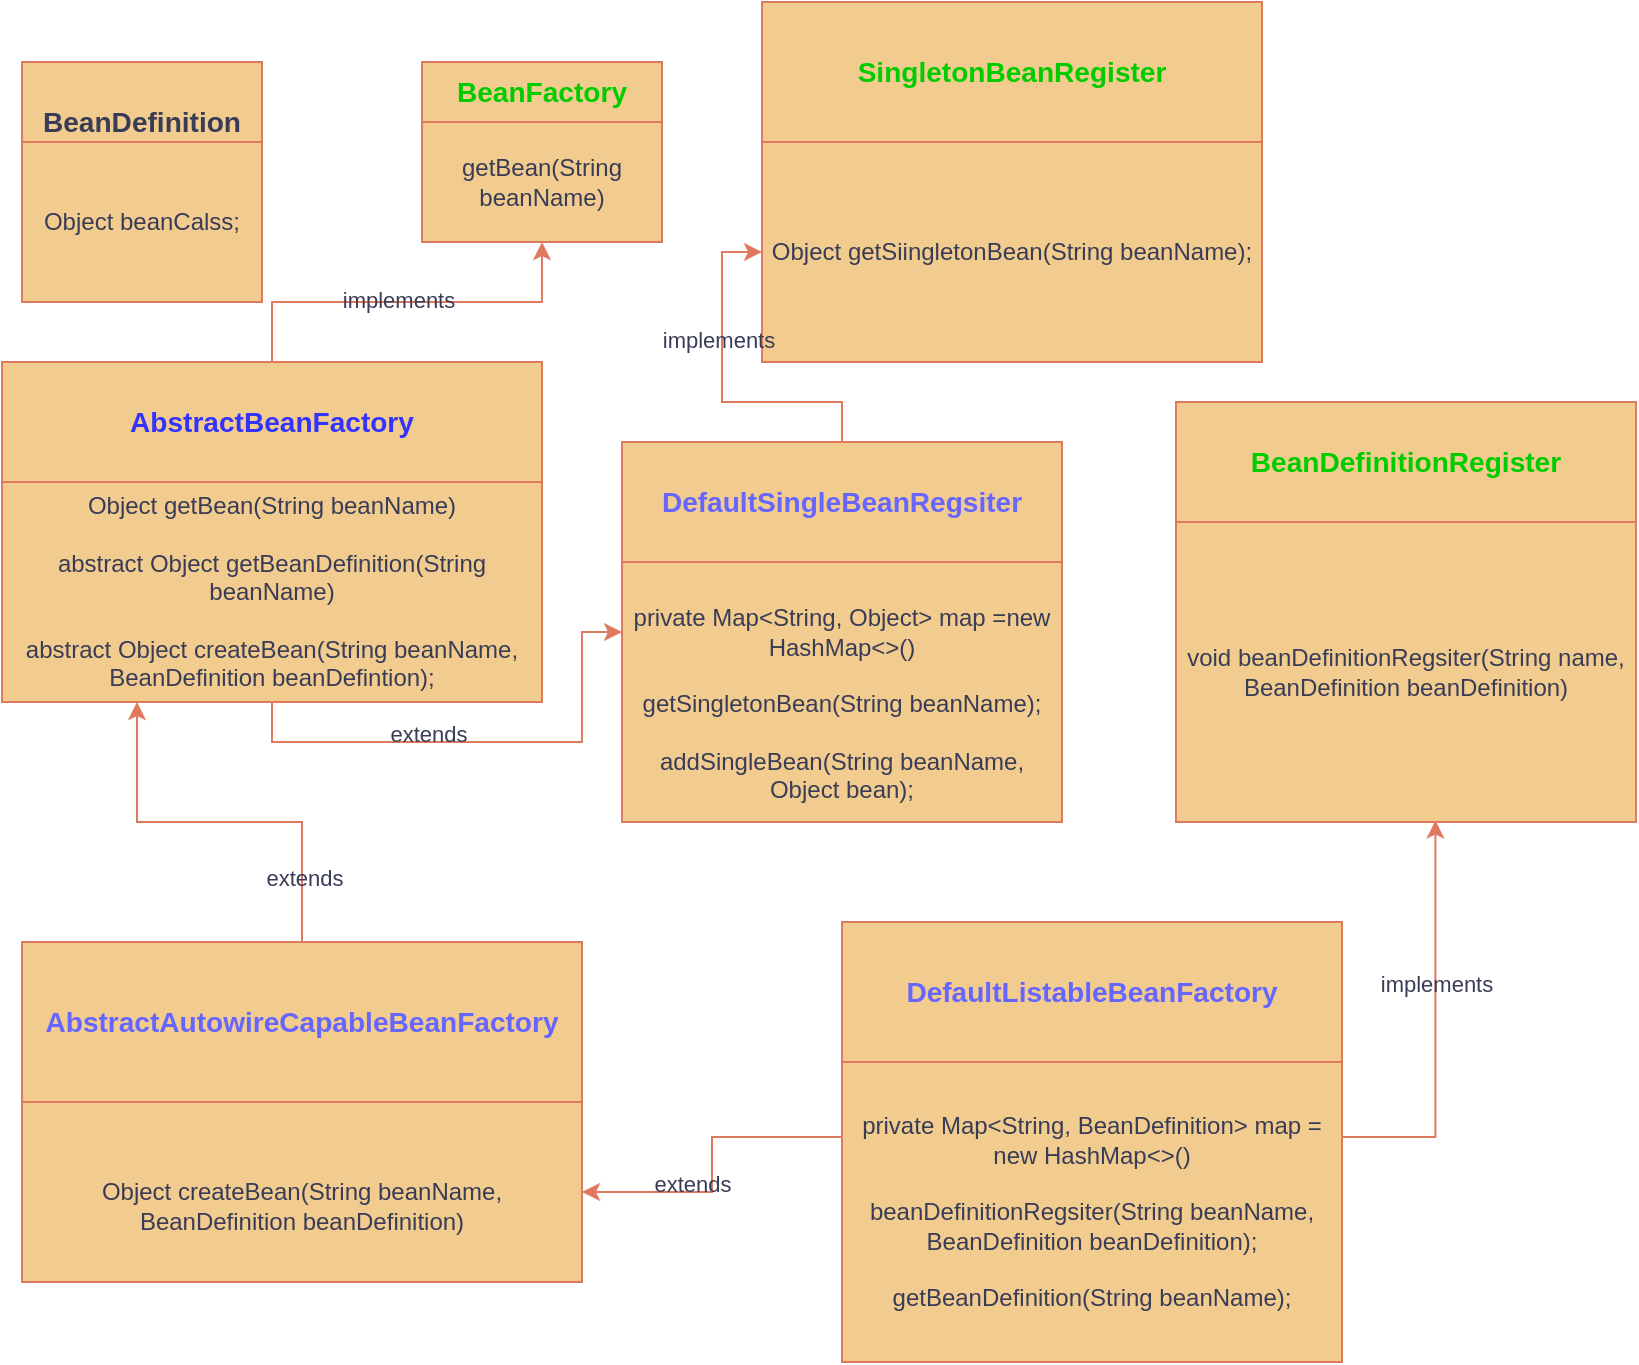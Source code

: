 <mxfile version="21.7.2" type="github">
  <diagram id="C5RBs43oDa-KdzZeNtuy" name="Page-1">
    <mxGraphModel dx="1050" dy="542" grid="1" gridSize="10" guides="1" tooltips="1" connect="1" arrows="1" fold="1" page="1" pageScale="1" pageWidth="827" pageHeight="1169" math="0" shadow="0">
      <root>
        <mxCell id="WIyWlLk6GJQsqaUBKTNV-0" />
        <mxCell id="WIyWlLk6GJQsqaUBKTNV-1" parent="WIyWlLk6GJQsqaUBKTNV-0" />
        <mxCell id="xt79i7j6001MH6tI2dmM-3" value="&lt;h3&gt;BeanDefinition&lt;/h3&gt;" style="rounded=0;whiteSpace=wrap;html=1;labelBackgroundColor=none;fillColor=#F2CC8F;strokeColor=#E07A5F;fontColor=#393C56;" vertex="1" parent="WIyWlLk6GJQsqaUBKTNV-1">
          <mxGeometry x="20" y="90" width="120" height="60" as="geometry" />
        </mxCell>
        <mxCell id="xt79i7j6001MH6tI2dmM-6" value="Object beanCalss;" style="rounded=0;whiteSpace=wrap;html=1;labelBackgroundColor=none;fillColor=#F2CC8F;strokeColor=#E07A5F;fontColor=#393C56;" vertex="1" parent="WIyWlLk6GJQsqaUBKTNV-1">
          <mxGeometry x="20" y="130" width="120" height="80" as="geometry" />
        </mxCell>
        <mxCell id="xt79i7j6001MH6tI2dmM-7" value="&lt;h3&gt;&lt;font color=&quot;#00cc00&quot;&gt;BeanFactory&lt;/font&gt;&lt;/h3&gt;" style="rounded=0;whiteSpace=wrap;html=1;fontColor=#393C56;labelBackgroundColor=none;fillColor=#F2CC8F;strokeColor=#E07A5F;" vertex="1" parent="WIyWlLk6GJQsqaUBKTNV-1">
          <mxGeometry x="220" y="90" width="120" height="30" as="geometry" />
        </mxCell>
        <mxCell id="xt79i7j6001MH6tI2dmM-8" value="getBean(String beanName)" style="rounded=0;whiteSpace=wrap;html=1;labelBackgroundColor=none;fillColor=#F2CC8F;strokeColor=#E07A5F;fontColor=#393C56;" vertex="1" parent="WIyWlLk6GJQsqaUBKTNV-1">
          <mxGeometry x="220" y="120" width="120" height="60" as="geometry" />
        </mxCell>
        <mxCell id="xt79i7j6001MH6tI2dmM-10" value="" style="whiteSpace=wrap;html=1;aspect=fixed;labelBackgroundColor=none;fillColor=#F2CC8F;strokeColor=#E07A5F;fontColor=#393C56;" vertex="1" parent="WIyWlLk6GJQsqaUBKTNV-1">
          <mxGeometry x="390" y="60" width="160" height="160" as="geometry" />
        </mxCell>
        <mxCell id="xt79i7j6001MH6tI2dmM-11" value="&lt;h3&gt;&lt;font color=&quot;#00cc00&quot;&gt;SingletonBeanRegister&lt;/font&gt;&lt;/h3&gt;" style="rounded=0;whiteSpace=wrap;html=1;fontColor=#393C56;labelBackgroundColor=none;fillColor=#F2CC8F;strokeColor=#E07A5F;" vertex="1" parent="WIyWlLk6GJQsqaUBKTNV-1">
          <mxGeometry x="390" y="60" width="250" height="70" as="geometry" />
        </mxCell>
        <mxCell id="xt79i7j6001MH6tI2dmM-13" value="Object getSiingletonBean(String beanName);&lt;br&gt;" style="rounded=0;whiteSpace=wrap;html=1;labelBackgroundColor=none;fillColor=#F2CC8F;strokeColor=#E07A5F;fontColor=#393C56;" vertex="1" parent="WIyWlLk6GJQsqaUBKTNV-1">
          <mxGeometry x="390" y="130" width="250" height="110" as="geometry" />
        </mxCell>
        <mxCell id="xt79i7j6001MH6tI2dmM-14" value="" style="whiteSpace=wrap;html=1;aspect=fixed;labelBackgroundColor=none;fillColor=#F2CC8F;strokeColor=#E07A5F;fontColor=#393C56;" vertex="1" parent="WIyWlLk6GJQsqaUBKTNV-1">
          <mxGeometry x="597" y="260" width="150" height="150" as="geometry" />
        </mxCell>
        <mxCell id="xt79i7j6001MH6tI2dmM-15" value="&lt;h3&gt;&lt;font color=&quot;#00cc00&quot;&gt;BeanDefinitionRegister&lt;/font&gt;&lt;/h3&gt;" style="rounded=0;whiteSpace=wrap;html=1;fontColor=#393C56;labelBackgroundColor=none;fillColor=#F2CC8F;strokeColor=#E07A5F;" vertex="1" parent="WIyWlLk6GJQsqaUBKTNV-1">
          <mxGeometry x="597" y="260" width="230" height="60" as="geometry" />
        </mxCell>
        <mxCell id="xt79i7j6001MH6tI2dmM-16" value="" style="whiteSpace=wrap;html=1;aspect=fixed;labelBackgroundColor=none;fillColor=#F2CC8F;strokeColor=#E07A5F;fontColor=#393C56;" vertex="1" parent="WIyWlLk6GJQsqaUBKTNV-1">
          <mxGeometry x="597" y="320" width="150" height="150" as="geometry" />
        </mxCell>
        <mxCell id="xt79i7j6001MH6tI2dmM-17" value="void beanDefinitionRegsiter(String name, BeanDefinition beanDefinition)" style="rounded=0;whiteSpace=wrap;html=1;labelBackgroundColor=none;fillColor=#F2CC8F;strokeColor=#E07A5F;fontColor=#393C56;" vertex="1" parent="WIyWlLk6GJQsqaUBKTNV-1">
          <mxGeometry x="597" y="320" width="230" height="150" as="geometry" />
        </mxCell>
        <mxCell id="xt79i7j6001MH6tI2dmM-23" value="" style="whiteSpace=wrap;html=1;aspect=fixed;labelBackgroundColor=none;fillColor=#F2CC8F;strokeColor=#E07A5F;fontColor=#393C56;" vertex="1" parent="WIyWlLk6GJQsqaUBKTNV-1">
          <mxGeometry x="10" y="240" width="170" height="170" as="geometry" />
        </mxCell>
        <mxCell id="xt79i7j6001MH6tI2dmM-26" value="" style="edgeStyle=orthogonalEdgeStyle;rounded=0;orthogonalLoop=1;jettySize=auto;html=1;labelBackgroundColor=none;strokeColor=#E07A5F;fontColor=default;" edge="1" parent="WIyWlLk6GJQsqaUBKTNV-1" source="xt79i7j6001MH6tI2dmM-24" target="xt79i7j6001MH6tI2dmM-25">
          <mxGeometry relative="1" as="geometry" />
        </mxCell>
        <mxCell id="xt79i7j6001MH6tI2dmM-40" style="edgeStyle=orthogonalEdgeStyle;rounded=0;orthogonalLoop=1;jettySize=auto;html=1;exitX=0.5;exitY=0;exitDx=0;exitDy=0;entryX=0.5;entryY=1;entryDx=0;entryDy=0;labelBackgroundColor=none;strokeColor=#E07A5F;fontColor=default;" edge="1" parent="WIyWlLk6GJQsqaUBKTNV-1" source="xt79i7j6001MH6tI2dmM-24" target="xt79i7j6001MH6tI2dmM-8">
          <mxGeometry relative="1" as="geometry" />
        </mxCell>
        <mxCell id="xt79i7j6001MH6tI2dmM-41" value="implements" style="edgeLabel;html=1;align=center;verticalAlign=middle;resizable=0;points=[];labelBackgroundColor=none;fontColor=#393C56;" vertex="1" connectable="0" parent="xt79i7j6001MH6tI2dmM-40">
          <mxGeometry x="-0.048" y="1" relative="1" as="geometry">
            <mxPoint as="offset" />
          </mxGeometry>
        </mxCell>
        <mxCell id="xt79i7j6001MH6tI2dmM-24" value="&lt;h3&gt;&lt;font color=&quot;#3333ff&quot;&gt;AbstractBeanFactory&lt;/font&gt;&lt;/h3&gt;" style="rounded=0;whiteSpace=wrap;html=1;labelBackgroundColor=none;fillColor=#F2CC8F;strokeColor=#E07A5F;fontColor=#393C56;" vertex="1" parent="WIyWlLk6GJQsqaUBKTNV-1">
          <mxGeometry x="10" y="240" width="270" height="60" as="geometry" />
        </mxCell>
        <mxCell id="xt79i7j6001MH6tI2dmM-43" style="edgeStyle=orthogonalEdgeStyle;rounded=0;orthogonalLoop=1;jettySize=auto;html=1;exitX=0.5;exitY=1;exitDx=0;exitDy=0;labelBackgroundColor=none;strokeColor=#E07A5F;fontColor=default;" edge="1" parent="WIyWlLk6GJQsqaUBKTNV-1" source="xt79i7j6001MH6tI2dmM-25" target="xt79i7j6001MH6tI2dmM-35">
          <mxGeometry relative="1" as="geometry" />
        </mxCell>
        <mxCell id="xt79i7j6001MH6tI2dmM-44" value="extends" style="edgeLabel;html=1;align=center;verticalAlign=middle;resizable=0;points=[];labelBackgroundColor=none;fontColor=#393C56;" vertex="1" connectable="0" parent="xt79i7j6001MH6tI2dmM-43">
          <mxGeometry x="-0.218" y="4" relative="1" as="geometry">
            <mxPoint as="offset" />
          </mxGeometry>
        </mxCell>
        <mxCell id="xt79i7j6001MH6tI2dmM-25" value="Object getBean(String beanName)&lt;br&gt;&lt;br style=&quot;border-color: var(--border-color);&quot;&gt;abstract Object getBeanDefinition(String beanName)&lt;br&gt;&lt;br&gt;abstract Object createBean(String beanName, BeanDefinition beanDefintion);" style="rounded=0;whiteSpace=wrap;html=1;labelBackgroundColor=none;fillColor=#F2CC8F;strokeColor=#E07A5F;fontColor=#393C56;" vertex="1" parent="WIyWlLk6GJQsqaUBKTNV-1">
          <mxGeometry x="10" y="300" width="270" height="110" as="geometry" />
        </mxCell>
        <mxCell id="xt79i7j6001MH6tI2dmM-27" value="" style="rounded=0;whiteSpace=wrap;html=1;labelBackgroundColor=none;fillColor=#F2CC8F;strokeColor=#E07A5F;fontColor=#393C56;" vertex="1" parent="WIyWlLk6GJQsqaUBKTNV-1">
          <mxGeometry x="20" y="530" width="280" height="170" as="geometry" />
        </mxCell>
        <mxCell id="xt79i7j6001MH6tI2dmM-49" style="edgeStyle=orthogonalEdgeStyle;rounded=0;orthogonalLoop=1;jettySize=auto;html=1;exitX=0.5;exitY=0;exitDx=0;exitDy=0;entryX=0.25;entryY=1;entryDx=0;entryDy=0;labelBackgroundColor=none;strokeColor=#E07A5F;fontColor=default;" edge="1" parent="WIyWlLk6GJQsqaUBKTNV-1" source="xt79i7j6001MH6tI2dmM-28" target="xt79i7j6001MH6tI2dmM-25">
          <mxGeometry relative="1" as="geometry" />
        </mxCell>
        <mxCell id="xt79i7j6001MH6tI2dmM-50" value="extends" style="edgeLabel;html=1;align=center;verticalAlign=middle;resizable=0;points=[];labelBackgroundColor=none;fontColor=#393C56;" vertex="1" connectable="0" parent="xt79i7j6001MH6tI2dmM-49">
          <mxGeometry x="-0.684" y="-1" relative="1" as="geometry">
            <mxPoint as="offset" />
          </mxGeometry>
        </mxCell>
        <mxCell id="xt79i7j6001MH6tI2dmM-28" value="&lt;h3&gt;&lt;font color=&quot;#6666ff&quot;&gt;AbstractAutowireCapableBeanFactory&lt;/font&gt;&lt;/h3&gt;" style="rounded=0;whiteSpace=wrap;html=1;labelBackgroundColor=none;fillColor=#F2CC8F;strokeColor=#E07A5F;fontColor=#393C56;" vertex="1" parent="WIyWlLk6GJQsqaUBKTNV-1">
          <mxGeometry x="20" y="530" width="280" height="80" as="geometry" />
        </mxCell>
        <mxCell id="xt79i7j6001MH6tI2dmM-29" value="&lt;br style=&quot;border-color: var(--border-color);&quot;&gt;Object createBean(String beanName, BeanDefinition beanDefinition)" style="rounded=0;whiteSpace=wrap;html=1;labelBackgroundColor=none;fillColor=#F2CC8F;strokeColor=#E07A5F;fontColor=#393C56;" vertex="1" parent="WIyWlLk6GJQsqaUBKTNV-1">
          <mxGeometry x="20" y="610" width="280" height="90" as="geometry" />
        </mxCell>
        <mxCell id="xt79i7j6001MH6tI2dmM-30" value="" style="rounded=0;whiteSpace=wrap;html=1;labelBackgroundColor=none;fillColor=#F2CC8F;strokeColor=#E07A5F;fontColor=#393C56;" vertex="1" parent="WIyWlLk6GJQsqaUBKTNV-1">
          <mxGeometry x="430" y="520" width="250" height="170" as="geometry" />
        </mxCell>
        <mxCell id="xt79i7j6001MH6tI2dmM-31" value="&lt;h3&gt;&lt;font color=&quot;#6666ff&quot;&gt;DefaultListableBeanFactory&lt;/font&gt;&lt;/h3&gt;" style="rounded=0;whiteSpace=wrap;html=1;labelBackgroundColor=none;fillColor=#F2CC8F;strokeColor=#E07A5F;fontColor=#393C56;" vertex="1" parent="WIyWlLk6GJQsqaUBKTNV-1">
          <mxGeometry x="430" y="520" width="250" height="70" as="geometry" />
        </mxCell>
        <mxCell id="xt79i7j6001MH6tI2dmM-51" style="edgeStyle=orthogonalEdgeStyle;rounded=0;orthogonalLoop=1;jettySize=auto;html=1;exitX=0;exitY=0.25;exitDx=0;exitDy=0;entryX=1;entryY=0.5;entryDx=0;entryDy=0;labelBackgroundColor=none;strokeColor=#E07A5F;fontColor=default;" edge="1" parent="WIyWlLk6GJQsqaUBKTNV-1" source="xt79i7j6001MH6tI2dmM-32" target="xt79i7j6001MH6tI2dmM-29">
          <mxGeometry relative="1" as="geometry" />
        </mxCell>
        <mxCell id="xt79i7j6001MH6tI2dmM-52" value="extends" style="edgeLabel;html=1;align=center;verticalAlign=middle;resizable=0;points=[];labelBackgroundColor=none;fontColor=#393C56;" vertex="1" connectable="0" parent="xt79i7j6001MH6tI2dmM-51">
          <mxGeometry x="0.304" y="-4" relative="1" as="geometry">
            <mxPoint as="offset" />
          </mxGeometry>
        </mxCell>
        <mxCell id="xt79i7j6001MH6tI2dmM-53" style="edgeStyle=orthogonalEdgeStyle;rounded=0;orthogonalLoop=1;jettySize=auto;html=1;exitX=1;exitY=0.25;exitDx=0;exitDy=0;entryX=0.564;entryY=0.995;entryDx=0;entryDy=0;entryPerimeter=0;labelBackgroundColor=none;strokeColor=#E07A5F;fontColor=default;" edge="1" parent="WIyWlLk6GJQsqaUBKTNV-1" source="xt79i7j6001MH6tI2dmM-32" target="xt79i7j6001MH6tI2dmM-17">
          <mxGeometry relative="1" as="geometry" />
        </mxCell>
        <mxCell id="xt79i7j6001MH6tI2dmM-54" value="implements" style="edgeLabel;html=1;align=center;verticalAlign=middle;resizable=0;points=[];labelBackgroundColor=none;fontColor=#393C56;" vertex="1" connectable="0" parent="xt79i7j6001MH6tI2dmM-53">
          <mxGeometry x="0.202" relative="1" as="geometry">
            <mxPoint as="offset" />
          </mxGeometry>
        </mxCell>
        <mxCell id="xt79i7j6001MH6tI2dmM-32" value="private Map&amp;lt;String, BeanDefinition&amp;gt; map = new HashMap&amp;lt;&amp;gt;()&lt;br&gt;&lt;br&gt;beanDefinitionRegsiter(String beanName, BeanDefinition beanDefinition);&lt;br&gt;&lt;br&gt;getBeanDefinition(String beanName);" style="rounded=0;whiteSpace=wrap;html=1;labelBackgroundColor=none;fillColor=#F2CC8F;strokeColor=#E07A5F;fontColor=#393C56;" vertex="1" parent="WIyWlLk6GJQsqaUBKTNV-1">
          <mxGeometry x="430" y="590" width="250" height="150" as="geometry" />
        </mxCell>
        <mxCell id="xt79i7j6001MH6tI2dmM-35" value="&lt;br&gt;&lt;br&gt;&lt;br&gt;&lt;br&gt;&lt;br&gt;private Map&amp;lt;String, Object&amp;gt; map =new HashMap&amp;lt;&amp;gt;()&lt;br&gt;&lt;br&gt;getSingletonBean(String beanName);&lt;br&gt;&lt;br&gt;addSingleBean(String beanName, Object bean);" style="rounded=0;whiteSpace=wrap;html=1;labelBackgroundColor=none;fillColor=#F2CC8F;strokeColor=#E07A5F;fontColor=#393C56;" vertex="1" parent="WIyWlLk6GJQsqaUBKTNV-1">
          <mxGeometry x="320" y="280" width="220" height="190" as="geometry" />
        </mxCell>
        <mxCell id="xt79i7j6001MH6tI2dmM-45" style="edgeStyle=orthogonalEdgeStyle;rounded=0;orthogonalLoop=1;jettySize=auto;html=1;exitX=0.5;exitY=0;exitDx=0;exitDy=0;entryX=0;entryY=0.5;entryDx=0;entryDy=0;labelBackgroundColor=none;strokeColor=#E07A5F;fontColor=default;" edge="1" parent="WIyWlLk6GJQsqaUBKTNV-1" source="xt79i7j6001MH6tI2dmM-36" target="xt79i7j6001MH6tI2dmM-13">
          <mxGeometry relative="1" as="geometry" />
        </mxCell>
        <mxCell id="xt79i7j6001MH6tI2dmM-46" value="implements" style="edgeLabel;html=1;align=center;verticalAlign=middle;resizable=0;points=[];labelBackgroundColor=none;fontColor=#393C56;" vertex="1" connectable="0" parent="xt79i7j6001MH6tI2dmM-45">
          <mxGeometry x="0.269" y="2" relative="1" as="geometry">
            <mxPoint as="offset" />
          </mxGeometry>
        </mxCell>
        <mxCell id="xt79i7j6001MH6tI2dmM-36" value="&lt;h3&gt;&lt;font color=&quot;#6666ff&quot;&gt;DefaultSingleBeanRegsiter&lt;/font&gt;&lt;/h3&gt;" style="rounded=0;whiteSpace=wrap;html=1;labelBackgroundColor=none;fillColor=#F2CC8F;strokeColor=#E07A5F;fontColor=#393C56;" vertex="1" parent="WIyWlLk6GJQsqaUBKTNV-1">
          <mxGeometry x="320" y="280" width="220" height="60" as="geometry" />
        </mxCell>
        <mxCell id="xt79i7j6001MH6tI2dmM-48" style="edgeStyle=orthogonalEdgeStyle;rounded=0;orthogonalLoop=1;jettySize=auto;html=1;exitX=0.5;exitY=1;exitDx=0;exitDy=0;labelBackgroundColor=none;strokeColor=#E07A5F;fontColor=default;" edge="1" parent="WIyWlLk6GJQsqaUBKTNV-1" source="xt79i7j6001MH6tI2dmM-36" target="xt79i7j6001MH6tI2dmM-36">
          <mxGeometry relative="1" as="geometry" />
        </mxCell>
      </root>
    </mxGraphModel>
  </diagram>
</mxfile>
